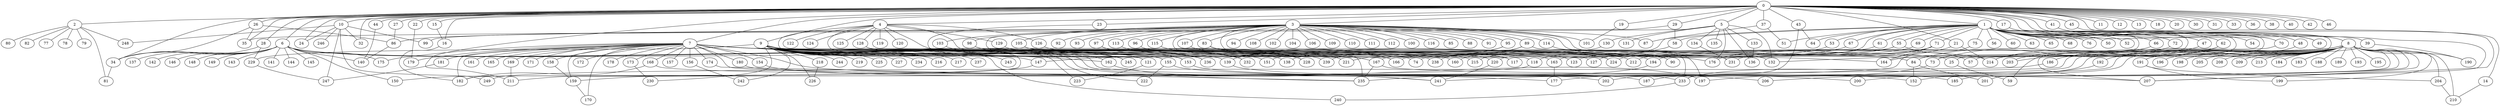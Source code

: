 
graph graphname {
    0 -- 1
0 -- 2
0 -- 3
0 -- 4
0 -- 5
0 -- 6
0 -- 7
0 -- 8
0 -- 9
0 -- 10
0 -- 11
0 -- 12
0 -- 13
0 -- 14
0 -- 15
0 -- 16
0 -- 17
0 -- 18
0 -- 19
0 -- 20
0 -- 21
0 -- 22
0 -- 23
0 -- 24
0 -- 25
0 -- 26
0 -- 27
0 -- 28
0 -- 29
0 -- 30
0 -- 31
0 -- 32
0 -- 33
0 -- 34
0 -- 35
0 -- 36
0 -- 37
0 -- 38
0 -- 39
0 -- 40
0 -- 41
0 -- 42
0 -- 43
0 -- 44
0 -- 45
0 -- 46
0 -- 211
1 -- 47
1 -- 48
1 -- 49
1 -- 50
1 -- 51
1 -- 52
1 -- 53
1 -- 54
1 -- 55
1 -- 56
1 -- 57
1 -- 58
1 -- 59
1 -- 60
1 -- 61
1 -- 62
1 -- 63
1 -- 64
1 -- 65
1 -- 66
1 -- 67
1 -- 68
1 -- 69
1 -- 70
1 -- 71
1 -- 72
1 -- 73
1 -- 74
1 -- 75
1 -- 76
1 -- 87
1 -- 163
2 -- 77
2 -- 78
2 -- 79
2 -- 80
2 -- 81
2 -- 82
2 -- 248
3 -- 83
3 -- 84
3 -- 85
3 -- 86
3 -- 87
3 -- 88
3 -- 89
3 -- 90
3 -- 91
3 -- 92
3 -- 93
3 -- 94
3 -- 95
3 -- 96
3 -- 97
3 -- 98
3 -- 99
3 -- 100
3 -- 101
3 -- 102
3 -- 103
3 -- 104
3 -- 105
3 -- 106
3 -- 107
3 -- 108
3 -- 109
3 -- 110
3 -- 111
3 -- 112
3 -- 113
3 -- 114
3 -- 115
3 -- 116
3 -- 117
3 -- 132
4 -- 128
4 -- 129
4 -- 118
4 -- 119
4 -- 120
4 -- 121
4 -- 122
4 -- 123
4 -- 124
4 -- 125
4 -- 126
4 -- 127
5 -- 130
5 -- 131
5 -- 132
5 -- 133
5 -- 134
5 -- 135
5 -- 136
5 -- 35
5 -- 176
6 -- 137
6 -- 138
6 -- 139
6 -- 140
6 -- 141
6 -- 142
6 -- 143
6 -- 144
6 -- 145
6 -- 146
6 -- 147
6 -- 148
6 -- 149
6 -- 150
6 -- 151
6 -- 175
6 -- 34
7 -- 152
7 -- 153
7 -- 154
7 -- 155
7 -- 156
7 -- 157
7 -- 158
7 -- 159
7 -- 160
7 -- 161
7 -- 162
7 -- 163
7 -- 164
7 -- 165
7 -- 166
7 -- 167
7 -- 168
7 -- 169
7 -- 170
7 -- 171
7 -- 172
7 -- 173
7 -- 174
7 -- 175
7 -- 176
7 -- 177
7 -- 178
7 -- 179
7 -- 180
7 -- 181
7 -- 182
7 -- 74
8 -- 183
8 -- 184
8 -- 185
8 -- 186
8 -- 187
8 -- 188
8 -- 189
8 -- 190
8 -- 191
8 -- 192
8 -- 193
8 -- 194
8 -- 195
8 -- 196
8 -- 197
8 -- 198
8 -- 199
8 -- 200
8 -- 201
8 -- 202
8 -- 203
8 -- 204
8 -- 205
8 -- 206
8 -- 207
8 -- 208
8 -- 209
8 -- 210
8 -- 211
8 -- 212
8 -- 213
8 -- 214
8 -- 224
9 -- 215
9 -- 216
9 -- 217
9 -- 218
9 -- 219
9 -- 220
9 -- 221
9 -- 222
9 -- 223
9 -- 224
9 -- 225
9 -- 226
9 -- 227
9 -- 228
9 -- 229
9 -- 230
9 -- 231
9 -- 232
9 -- 233
9 -- 234
9 -- 235
9 -- 236
9 -- 237
9 -- 238
9 -- 239
9 -- 240
9 -- 241
9 -- 242
9 -- 243
9 -- 244
9 -- 245
9 -- 25
10 -- 248
10 -- 249
10 -- 246
10 -- 247
10 -- 32
10 -- 99
10 -- 24
14 -- 210
15 -- 16
16 -- 182
17 -- 49
19 -- 101
21 -- 214
21 -- 231
22 -- 179
23 -- 221
25 -- 59
26 -- 34
26 -- 86
26 -- 35
27 -- 86
28 -- 229
28 -- 34
29 -- 155
29 -- 58
34 -- 81
37 -- 166
37 -- 51
39 -- 164
39 -- 190
41 -- 152
43 -- 233
43 -- 64
44 -- 140
45 -- 207
47 -- 73
48 -- 191
53 -- 151
55 -- 220
55 -- 221
55 -- 57
58 -- 215
61 -- 160
62 -- 203
62 -- 214
66 -- 132
67 -- 138
69 -- 123
70 -- 207
71 -- 127
71 -- 164
71 -- 176
71 -- 118
72 -- 84
73 -- 177
75 -- 241
83 -- 90
83 -- 224
83 -- 228
84 -- 152
84 -- 201
86 -- 140
89 -- 238
89 -- 233
89 -- 167
95 -- 239
95 -- 139
96 -- 166
97 -- 153
97 -- 236
98 -- 121
103 -- 245
105 -- 235
105 -- 194
107 -- 117
113 -- 232
114 -- 197
115 -- 166
118 -- 150
121 -- 223
126 -- 214
128 -- 162
128 -- 182
129 -- 212
130 -- 147
133 -- 136
134 -- 231
139 -- 185
147 -- 159
153 -- 200
154 -- 187
155 -- 222
155 -- 206
156 -- 242
158 -- 159
159 -- 170
162 -- 197
163 -- 177
167 -- 207
167 -- 235
168 -- 241
168 -- 182
169 -- 211
173 -- 230
174 -- 235
180 -- 202
181 -- 247
186 -- 249
191 -- 204
191 -- 199
192 -- 233
194 -- 235
204 -- 210
218 -- 226
220 -- 241
229 -- 247
233 -- 240

}
